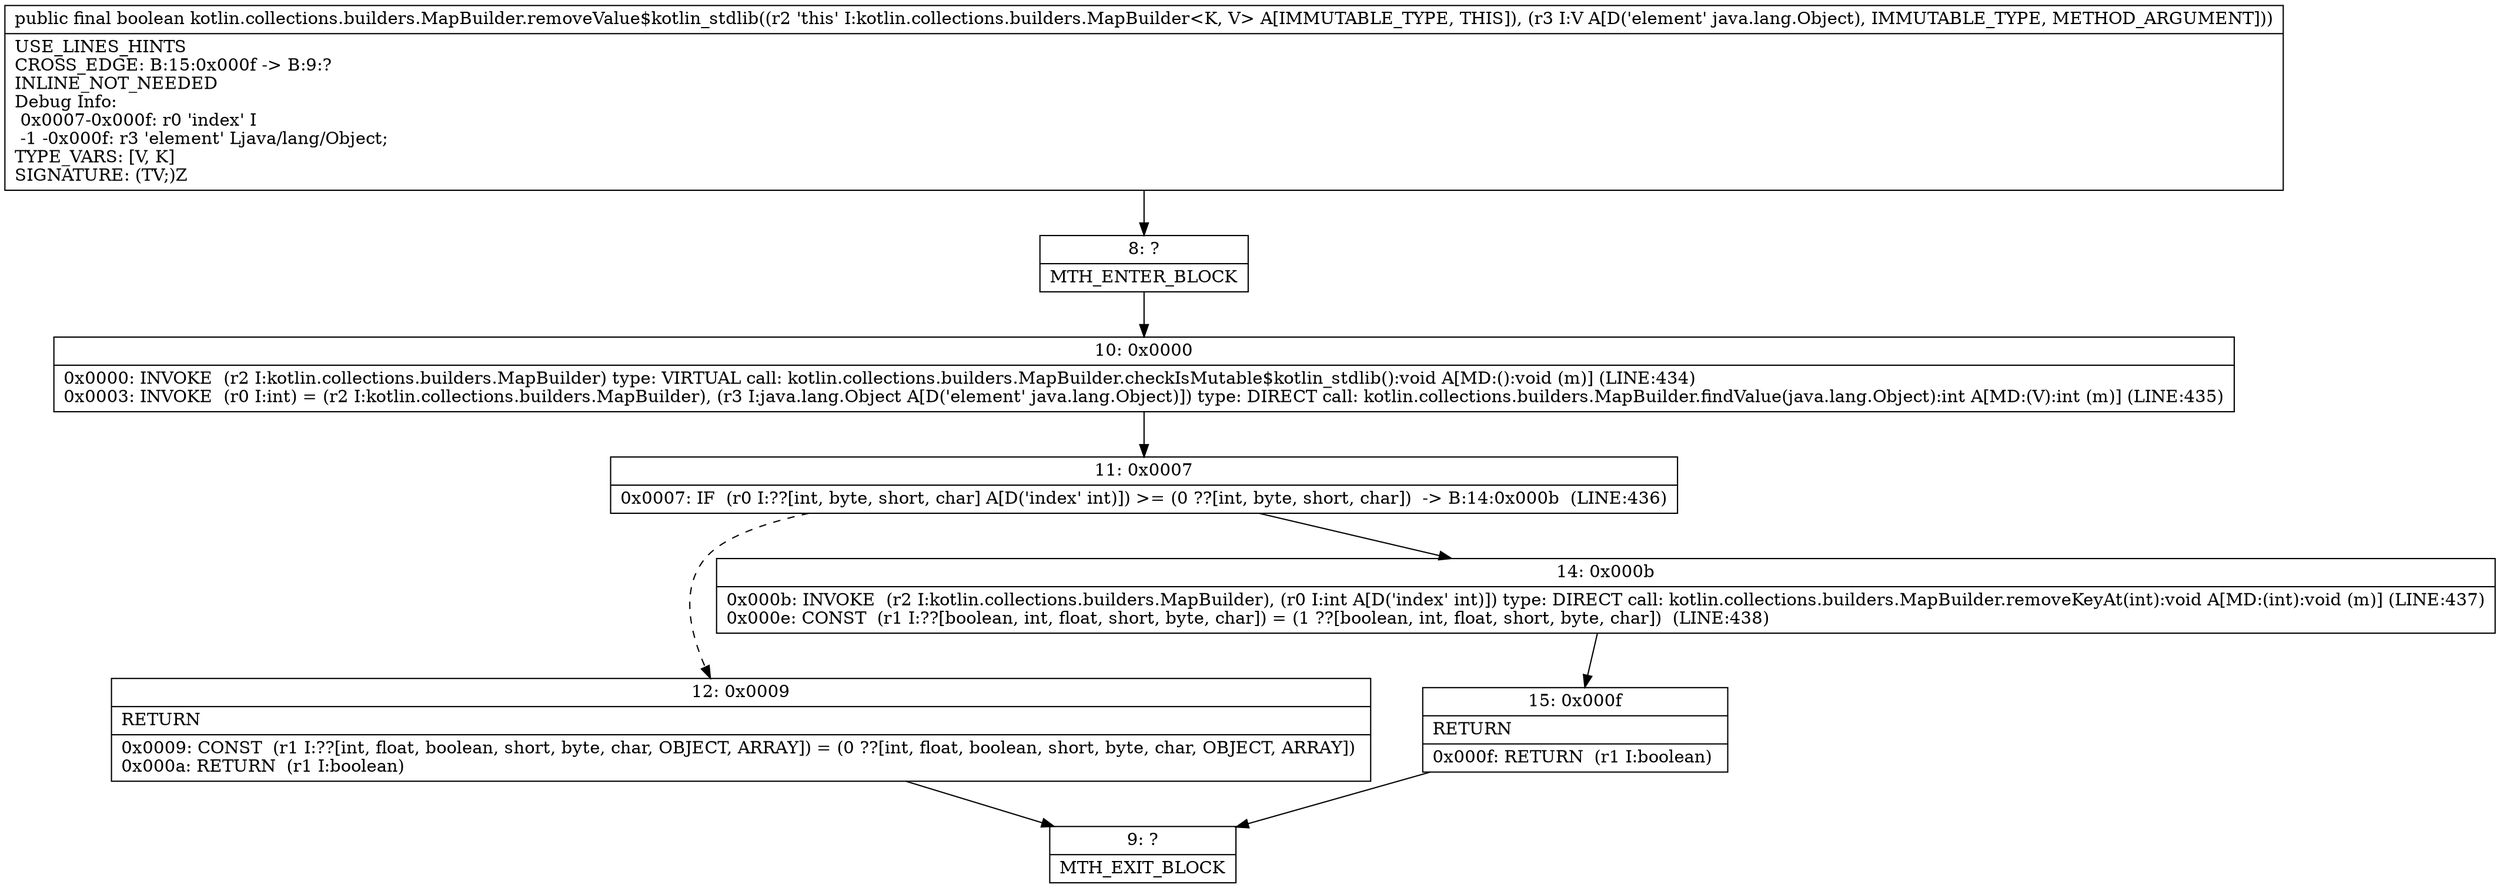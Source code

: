 digraph "CFG forkotlin.collections.builders.MapBuilder.removeValue$kotlin_stdlib(Ljava\/lang\/Object;)Z" {
Node_8 [shape=record,label="{8\:\ ?|MTH_ENTER_BLOCK\l}"];
Node_10 [shape=record,label="{10\:\ 0x0000|0x0000: INVOKE  (r2 I:kotlin.collections.builders.MapBuilder) type: VIRTUAL call: kotlin.collections.builders.MapBuilder.checkIsMutable$kotlin_stdlib():void A[MD:():void (m)] (LINE:434)\l0x0003: INVOKE  (r0 I:int) = (r2 I:kotlin.collections.builders.MapBuilder), (r3 I:java.lang.Object A[D('element' java.lang.Object)]) type: DIRECT call: kotlin.collections.builders.MapBuilder.findValue(java.lang.Object):int A[MD:(V):int (m)] (LINE:435)\l}"];
Node_11 [shape=record,label="{11\:\ 0x0007|0x0007: IF  (r0 I:??[int, byte, short, char] A[D('index' int)]) \>= (0 ??[int, byte, short, char])  \-\> B:14:0x000b  (LINE:436)\l}"];
Node_12 [shape=record,label="{12\:\ 0x0009|RETURN\l|0x0009: CONST  (r1 I:??[int, float, boolean, short, byte, char, OBJECT, ARRAY]) = (0 ??[int, float, boolean, short, byte, char, OBJECT, ARRAY]) \l0x000a: RETURN  (r1 I:boolean) \l}"];
Node_9 [shape=record,label="{9\:\ ?|MTH_EXIT_BLOCK\l}"];
Node_14 [shape=record,label="{14\:\ 0x000b|0x000b: INVOKE  (r2 I:kotlin.collections.builders.MapBuilder), (r0 I:int A[D('index' int)]) type: DIRECT call: kotlin.collections.builders.MapBuilder.removeKeyAt(int):void A[MD:(int):void (m)] (LINE:437)\l0x000e: CONST  (r1 I:??[boolean, int, float, short, byte, char]) = (1 ??[boolean, int, float, short, byte, char])  (LINE:438)\l}"];
Node_15 [shape=record,label="{15\:\ 0x000f|RETURN\l|0x000f: RETURN  (r1 I:boolean) \l}"];
MethodNode[shape=record,label="{public final boolean kotlin.collections.builders.MapBuilder.removeValue$kotlin_stdlib((r2 'this' I:kotlin.collections.builders.MapBuilder\<K, V\> A[IMMUTABLE_TYPE, THIS]), (r3 I:V A[D('element' java.lang.Object), IMMUTABLE_TYPE, METHOD_ARGUMENT]))  | USE_LINES_HINTS\lCROSS_EDGE: B:15:0x000f \-\> B:9:?\lINLINE_NOT_NEEDED\lDebug Info:\l  0x0007\-0x000f: r0 'index' I\l  \-1 \-0x000f: r3 'element' Ljava\/lang\/Object;\lTYPE_VARS: [V, K]\lSIGNATURE: (TV;)Z\l}"];
MethodNode -> Node_8;Node_8 -> Node_10;
Node_10 -> Node_11;
Node_11 -> Node_12[style=dashed];
Node_11 -> Node_14;
Node_12 -> Node_9;
Node_14 -> Node_15;
Node_15 -> Node_9;
}

